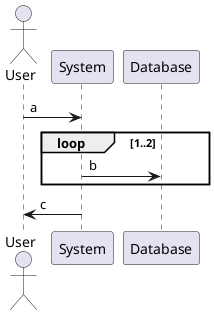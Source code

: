 @startuml
actor User
User -> System : a
loop 1..2
    System -> Database : b
end
System -> User : c
@enduml